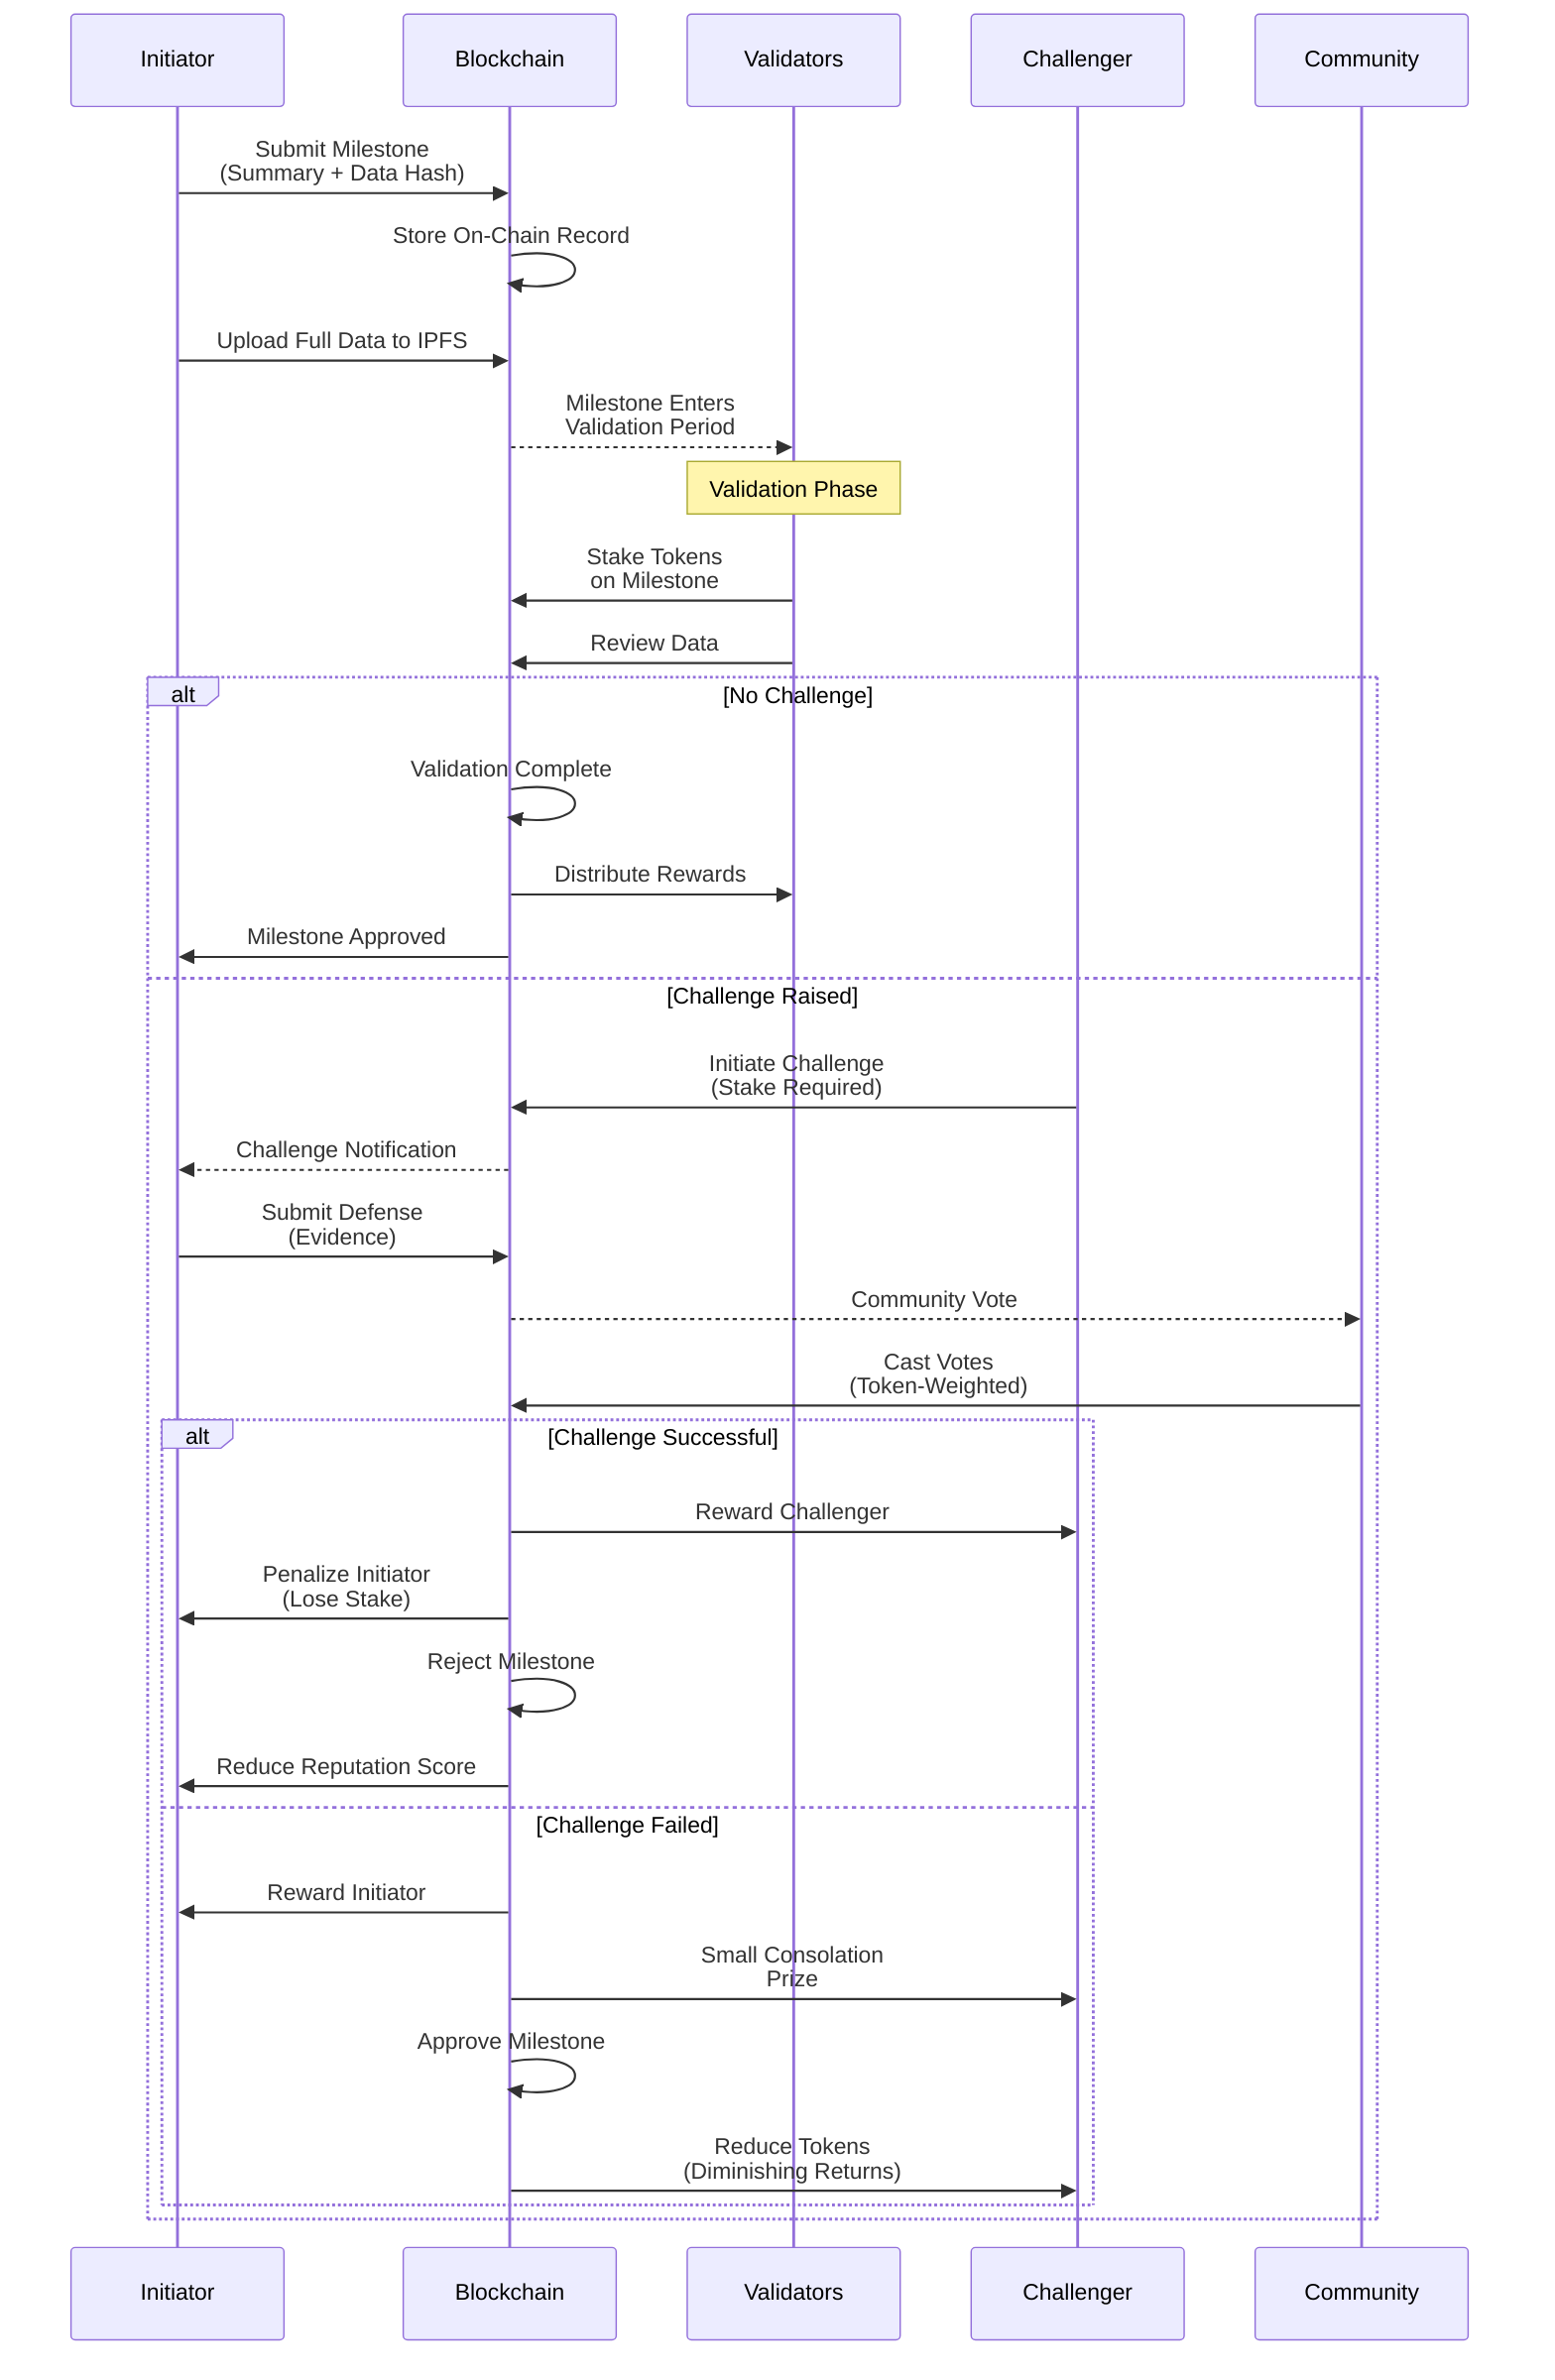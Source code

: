 sequenceDiagram
    participant I as Initiator
    participant BC as Blockchain
    participant V as Validators
    participant C as Challenger
    participant COM as Community
    
    I->>BC: Submit Milestone<br/>(Summary + Data Hash)
    BC->>BC: Store On-Chain Record
    I->>BC: Upload Full Data to IPFS
    BC-->>V: Milestone Enters<br/>Validation Period
    
    Note over V: Validation Phase
    V->>BC: Stake Tokens<br/>on Milestone
    V->>BC: Review Data
    
    alt No Challenge
        BC->>BC: Validation Complete
        BC->>V: Distribute Rewards
        BC->>I: Milestone Approved
    else Challenge Raised
        C->>BC: Initiate Challenge<br/>(Stake Required)
        BC-->>I: Challenge Notification
        I->>BC: Submit Defense<br/>(Evidence)
        BC-->>COM: Community Vote
        COM->>BC: Cast Votes<br/>(Token-Weighted)
        
        alt Challenge Successful
            BC->>C: Reward Challenger
            BC->>I: Penalize Initiator<br/>(Lose Stake)
            BC->>BC: Reject Milestone
            BC->>I: Reduce Reputation Score
        else Challenge Failed
            BC->>I: Reward Initiator
            BC->>C: Small Consolation<br/>Prize
            BC->>BC: Approve Milestone
            BC->>C: Reduce Tokens<br/>(Diminishing Returns)
        end
    end
